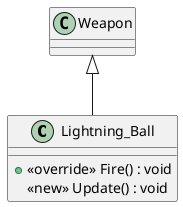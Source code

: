 @startuml
class Lightning_Ball {
    + <<override>> Fire() : void
    <<new>> Update() : void
}
Weapon <|-- Lightning_Ball
@enduml
